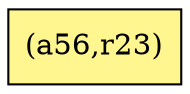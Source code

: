 digraph G {
rankdir=BT;ranksep="2.0";
"(a56,r23)" [shape=record,fillcolor=khaki1,style=filled,label="{(a56,r23)}"];
}